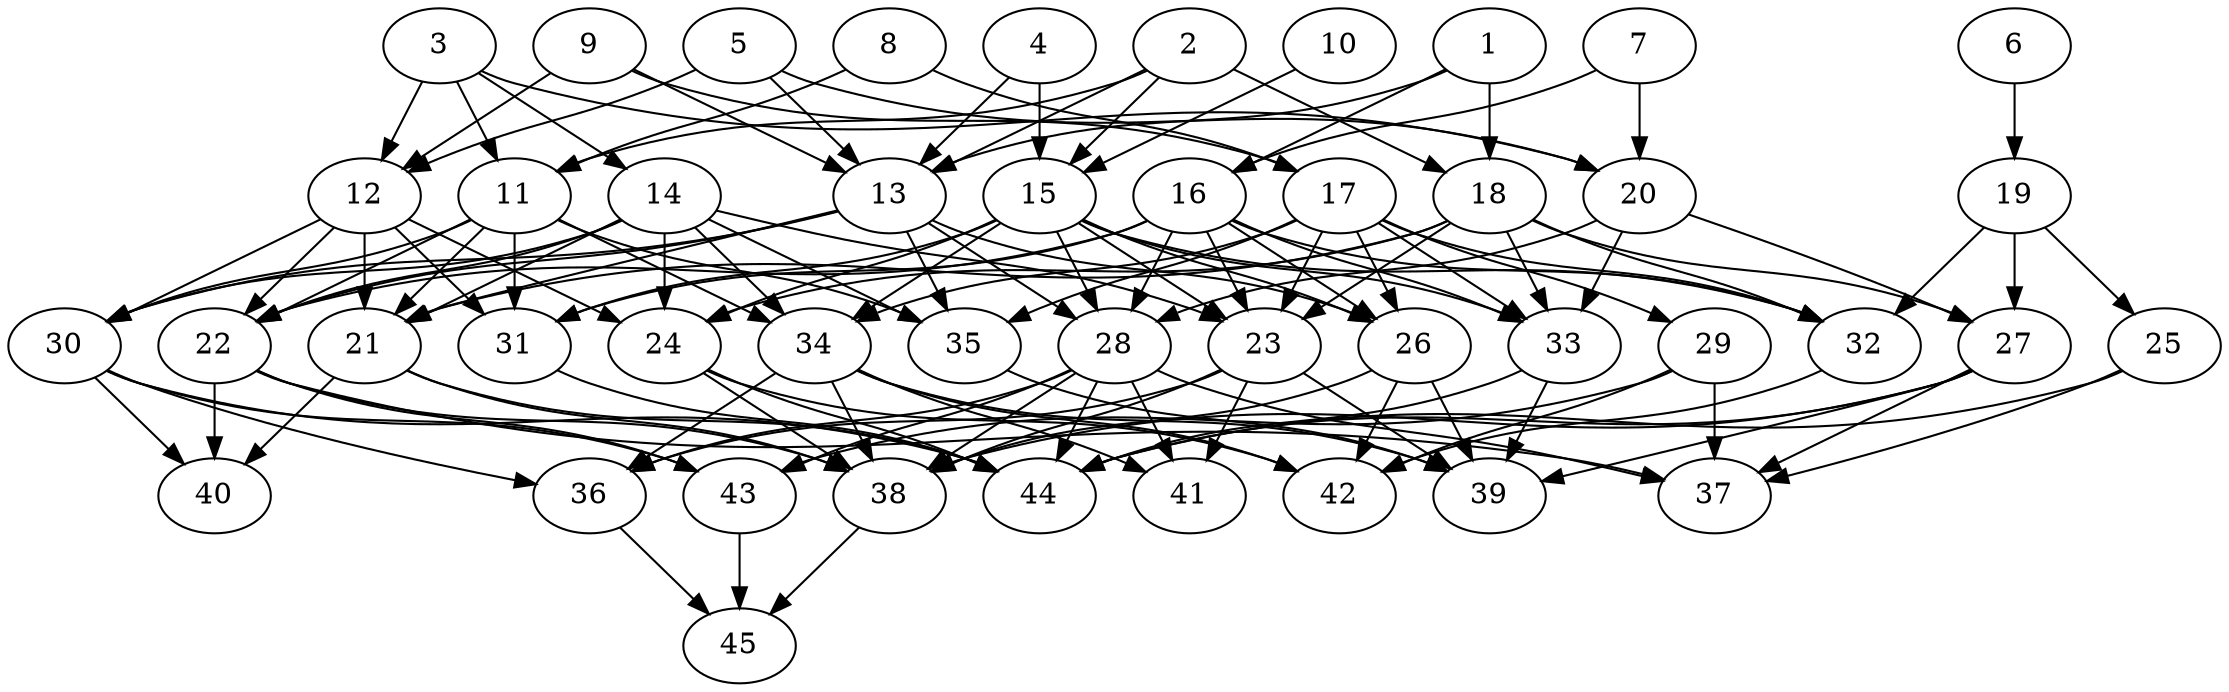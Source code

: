 // DAG automatically generated by daggen at Tue Aug  6 16:31:44 2019
// ./daggen --dot -n 45 --ccr 0.5 --fat 0.7 --regular 0.5 --density 0.5 --mindata 5242880 --maxdata 52428800 
digraph G {
  1 [size="52643840", alpha="0.07", expect_size="26321920"] 
  1 -> 13 [size ="26321920"]
  1 -> 16 [size ="26321920"]
  1 -> 18 [size ="26321920"]
  2 [size="40173568", alpha="0.06", expect_size="20086784"] 
  2 -> 11 [size ="20086784"]
  2 -> 13 [size ="20086784"]
  2 -> 15 [size ="20086784"]
  2 -> 18 [size ="20086784"]
  3 [size="73234432", alpha="0.18", expect_size="36617216"] 
  3 -> 11 [size ="36617216"]
  3 -> 12 [size ="36617216"]
  3 -> 14 [size ="36617216"]
  3 -> 20 [size ="36617216"]
  4 [size="39725056", alpha="0.03", expect_size="19862528"] 
  4 -> 13 [size ="19862528"]
  4 -> 15 [size ="19862528"]
  5 [size="68409344", alpha="0.18", expect_size="34204672"] 
  5 -> 12 [size ="34204672"]
  5 -> 13 [size ="34204672"]
  5 -> 20 [size ="34204672"]
  6 [size="80654336", alpha="0.13", expect_size="40327168"] 
  6 -> 19 [size ="40327168"]
  7 [size="81467392", alpha="0.19", expect_size="40733696"] 
  7 -> 16 [size ="40733696"]
  7 -> 20 [size ="40733696"]
  8 [size="103415808", alpha="0.10", expect_size="51707904"] 
  8 -> 11 [size ="51707904"]
  8 -> 17 [size ="51707904"]
  9 [size="56254464", alpha="0.16", expect_size="28127232"] 
  9 -> 12 [size ="28127232"]
  9 -> 13 [size ="28127232"]
  9 -> 17 [size ="28127232"]
  10 [size="79372288", alpha="0.19", expect_size="39686144"] 
  10 -> 15 [size ="39686144"]
  11 [size="64987136", alpha="0.12", expect_size="32493568"] 
  11 -> 21 [size ="32493568"]
  11 -> 22 [size ="32493568"]
  11 -> 30 [size ="32493568"]
  11 -> 31 [size ="32493568"]
  11 -> 34 [size ="32493568"]
  11 -> 35 [size ="32493568"]
  12 [size="96022528", alpha="0.19", expect_size="48011264"] 
  12 -> 21 [size ="48011264"]
  12 -> 22 [size ="48011264"]
  12 -> 24 [size ="48011264"]
  12 -> 30 [size ="48011264"]
  12 -> 31 [size ="48011264"]
  13 [size="31860736", alpha="0.17", expect_size="15930368"] 
  13 -> 21 [size ="15930368"]
  13 -> 22 [size ="15930368"]
  13 -> 26 [size ="15930368"]
  13 -> 28 [size ="15930368"]
  13 -> 30 [size ="15930368"]
  13 -> 35 [size ="15930368"]
  14 [size="24381440", alpha="0.10", expect_size="12190720"] 
  14 -> 21 [size ="12190720"]
  14 -> 22 [size ="12190720"]
  14 -> 23 [size ="12190720"]
  14 -> 24 [size ="12190720"]
  14 -> 30 [size ="12190720"]
  14 -> 34 [size ="12190720"]
  14 -> 35 [size ="12190720"]
  15 [size="36595712", alpha="0.15", expect_size="18297856"] 
  15 -> 23 [size ="18297856"]
  15 -> 24 [size ="18297856"]
  15 -> 26 [size ="18297856"]
  15 -> 28 [size ="18297856"]
  15 -> 31 [size ="18297856"]
  15 -> 32 [size ="18297856"]
  15 -> 33 [size ="18297856"]
  15 -> 34 [size ="18297856"]
  16 [size="26118144", alpha="0.14", expect_size="13059072"] 
  16 -> 22 [size ="13059072"]
  16 -> 23 [size ="13059072"]
  16 -> 26 [size ="13059072"]
  16 -> 28 [size ="13059072"]
  16 -> 31 [size ="13059072"]
  16 -> 32 [size ="13059072"]
  16 -> 33 [size ="13059072"]
  17 [size="87099392", alpha="0.13", expect_size="43549696"] 
  17 -> 23 [size ="43549696"]
  17 -> 26 [size ="43549696"]
  17 -> 29 [size ="43549696"]
  17 -> 32 [size ="43549696"]
  17 -> 33 [size ="43549696"]
  17 -> 34 [size ="43549696"]
  17 -> 35 [size ="43549696"]
  18 [size="81616896", alpha="0.05", expect_size="40808448"] 
  18 -> 21 [size ="40808448"]
  18 -> 23 [size ="40808448"]
  18 -> 24 [size ="40808448"]
  18 -> 27 [size ="40808448"]
  18 -> 32 [size ="40808448"]
  18 -> 33 [size ="40808448"]
  19 [size="36333568", alpha="0.06", expect_size="18166784"] 
  19 -> 25 [size ="18166784"]
  19 -> 27 [size ="18166784"]
  19 -> 32 [size ="18166784"]
  20 [size="16486400", alpha="0.18", expect_size="8243200"] 
  20 -> 27 [size ="8243200"]
  20 -> 28 [size ="8243200"]
  20 -> 33 [size ="8243200"]
  21 [size="12441600", alpha="0.19", expect_size="6220800"] 
  21 -> 38 [size ="6220800"]
  21 -> 40 [size ="6220800"]
  21 -> 44 [size ="6220800"]
  22 [size="68134912", alpha="0.06", expect_size="34067456"] 
  22 -> 37 [size ="34067456"]
  22 -> 38 [size ="34067456"]
  22 -> 40 [size ="34067456"]
  22 -> 43 [size ="34067456"]
  23 [size="61427712", alpha="0.06", expect_size="30713856"] 
  23 -> 36 [size ="30713856"]
  23 -> 38 [size ="30713856"]
  23 -> 39 [size ="30713856"]
  23 -> 41 [size ="30713856"]
  24 [size="45459456", alpha="0.13", expect_size="22729728"] 
  24 -> 38 [size ="22729728"]
  24 -> 42 [size ="22729728"]
  24 -> 44 [size ="22729728"]
  25 [size="92420096", alpha="0.12", expect_size="46210048"] 
  25 -> 37 [size ="46210048"]
  25 -> 44 [size ="46210048"]
  26 [size="69439488", alpha="0.06", expect_size="34719744"] 
  26 -> 38 [size ="34719744"]
  26 -> 39 [size ="34719744"]
  26 -> 42 [size ="34719744"]
  27 [size="42829824", alpha="0.15", expect_size="21414912"] 
  27 -> 37 [size ="21414912"]
  27 -> 38 [size ="21414912"]
  27 -> 39 [size ="21414912"]
  27 -> 44 [size ="21414912"]
  28 [size="10803200", alpha="0.04", expect_size="5401600"] 
  28 -> 36 [size ="5401600"]
  28 -> 37 [size ="5401600"]
  28 -> 38 [size ="5401600"]
  28 -> 41 [size ="5401600"]
  28 -> 43 [size ="5401600"]
  28 -> 44 [size ="5401600"]
  29 [size="35547136", alpha="0.02", expect_size="17773568"] 
  29 -> 37 [size ="17773568"]
  29 -> 42 [size ="17773568"]
  29 -> 43 [size ="17773568"]
  30 [size="62576640", alpha="0.15", expect_size="31288320"] 
  30 -> 36 [size ="31288320"]
  30 -> 40 [size ="31288320"]
  30 -> 43 [size ="31288320"]
  30 -> 44 [size ="31288320"]
  31 [size="51861504", alpha="0.19", expect_size="25930752"] 
  31 -> 44 [size ="25930752"]
  32 [size="45557760", alpha="0.02", expect_size="22778880"] 
  32 -> 42 [size ="22778880"]
  33 [size="73357312", alpha="0.09", expect_size="36678656"] 
  33 -> 39 [size ="36678656"]
  33 -> 44 [size ="36678656"]
  34 [size="103634944", alpha="0.19", expect_size="51817472"] 
  34 -> 36 [size ="51817472"]
  34 -> 38 [size ="51817472"]
  34 -> 39 [size ="51817472"]
  34 -> 41 [size ="51817472"]
  34 -> 42 [size ="51817472"]
  35 [size="71262208", alpha="0.15", expect_size="35631104"] 
  35 -> 39 [size ="35631104"]
  36 [size="34160640", alpha="0.13", expect_size="17080320"] 
  36 -> 45 [size ="17080320"]
  37 [size="62500864", alpha="0.09", expect_size="31250432"] 
  38 [size="38520832", alpha="0.19", expect_size="19260416"] 
  38 -> 45 [size ="19260416"]
  39 [size="55152640", alpha="0.15", expect_size="27576320"] 
  40 [size="63793152", alpha="0.11", expect_size="31896576"] 
  41 [size="38963200", alpha="0.09", expect_size="19481600"] 
  42 [size="35160064", alpha="0.18", expect_size="17580032"] 
  43 [size="43552768", alpha="0.19", expect_size="21776384"] 
  43 -> 45 [size ="21776384"]
  44 [size="85514240", alpha="0.07", expect_size="42757120"] 
  45 [size="80570368", alpha="0.12", expect_size="40285184"] 
}
